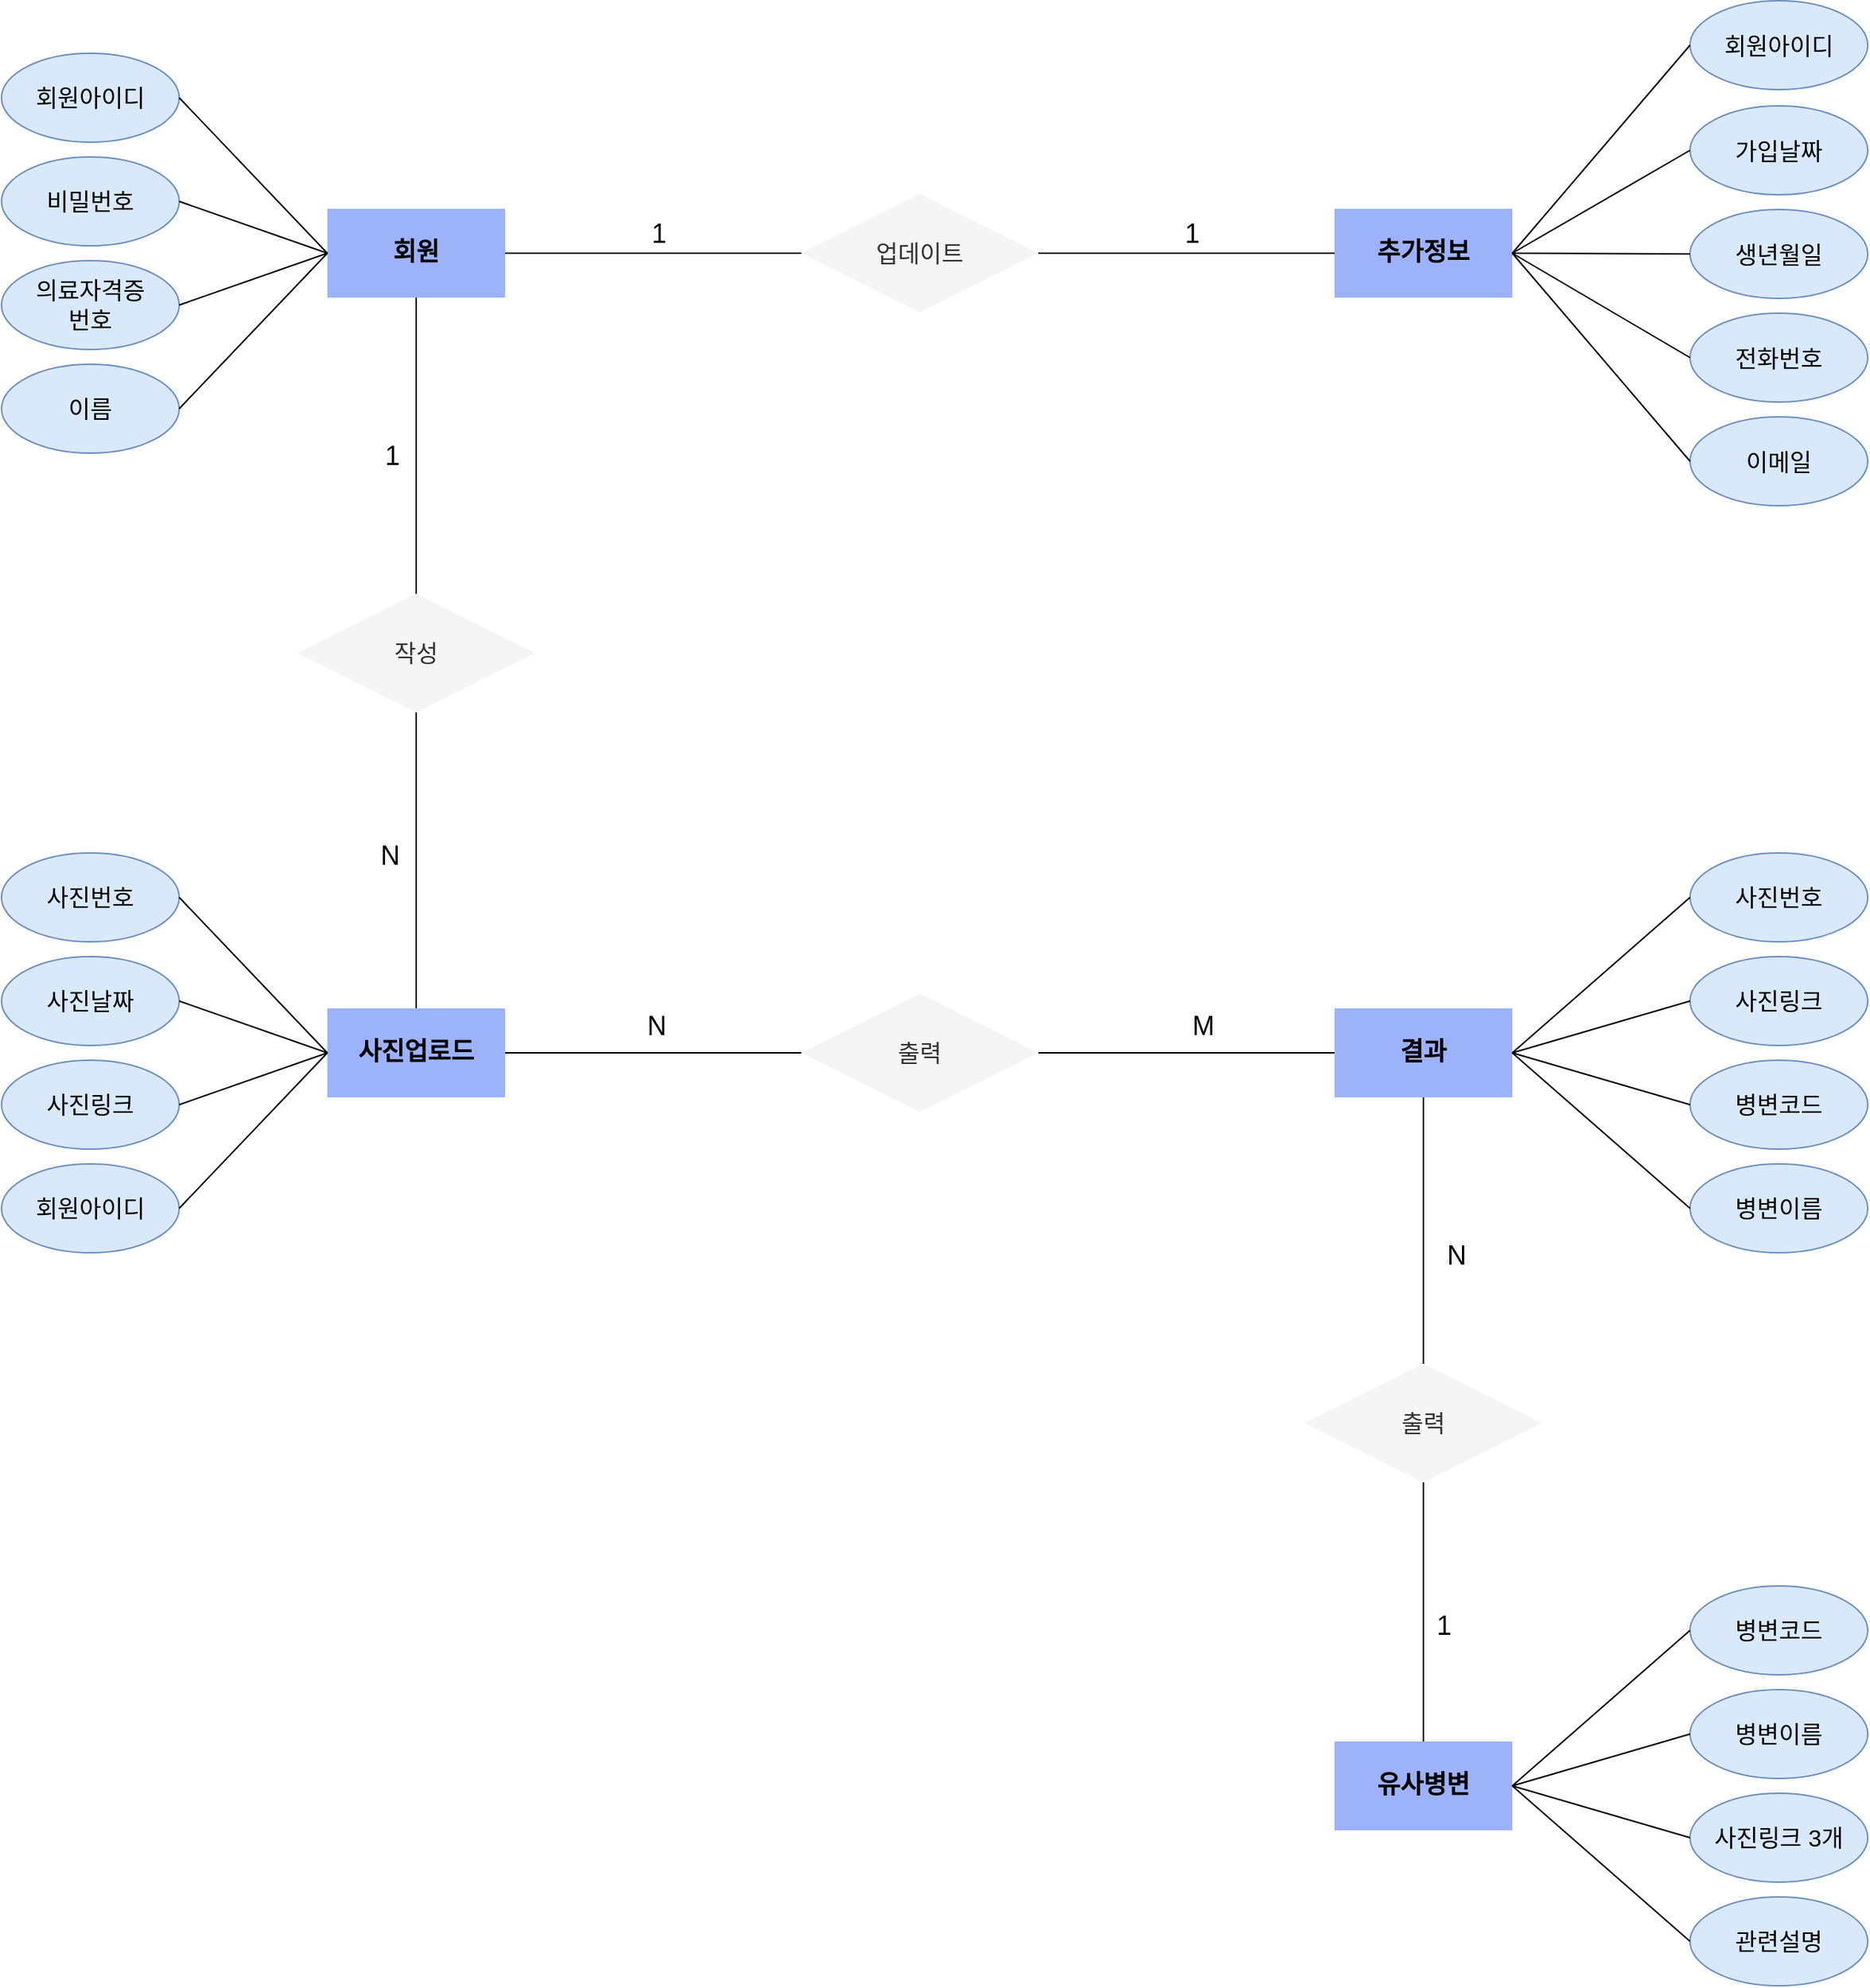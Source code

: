 <mxfile version="21.6.2" type="github">
  <diagram name="페이지-1" id="ZsXA97BigSt-bQZ7k6LO">
    <mxGraphModel dx="2582" dy="1338" grid="1" gridSize="10" guides="1" tooltips="1" connect="1" arrows="1" fold="1" page="1" pageScale="1" pageWidth="3300" pageHeight="2339" math="0" shadow="0">
      <root>
        <mxCell id="0" />
        <mxCell id="1" parent="0" />
        <mxCell id="SWG0Anp1lalEB30ZzXDK-2" value="업데이트" style="rhombus;whiteSpace=wrap;html=1;fillColor=#f5f5f5;fontColor=#333333;strokeColor=none;fontSize=16;" vertex="1" parent="1">
          <mxGeometry x="680" y="210" width="160" height="80" as="geometry" />
        </mxCell>
        <mxCell id="SWG0Anp1lalEB30ZzXDK-3" value="회원" style="rounded=0;whiteSpace=wrap;html=1;fillColor=#9CB3FC;strokeColor=none;fontSize=17;fontStyle=1" vertex="1" parent="1">
          <mxGeometry x="360" y="220" width="120" height="60" as="geometry" />
        </mxCell>
        <mxCell id="SWG0Anp1lalEB30ZzXDK-4" value="회원아이디" style="ellipse;whiteSpace=wrap;html=1;fillColor=#dae8fc;strokeColor=#6c8ebf;fontSize=16;" vertex="1" parent="1">
          <mxGeometry x="140" y="115" width="120" height="60" as="geometry" />
        </mxCell>
        <mxCell id="SWG0Anp1lalEB30ZzXDK-5" value="비밀번호" style="ellipse;whiteSpace=wrap;html=1;fillColor=#dae8fc;strokeColor=#6c8ebf;fontSize=16;" vertex="1" parent="1">
          <mxGeometry x="140" y="185" width="120" height="60" as="geometry" />
        </mxCell>
        <mxCell id="SWG0Anp1lalEB30ZzXDK-6" value="의료자격증&lt;br&gt;번호" style="ellipse;whiteSpace=wrap;html=1;fillColor=#dae8fc;strokeColor=#6c8ebf;fontSize=16;" vertex="1" parent="1">
          <mxGeometry x="140" y="255" width="120" height="60" as="geometry" />
        </mxCell>
        <mxCell id="SWG0Anp1lalEB30ZzXDK-7" value="이름" style="ellipse;whiteSpace=wrap;html=1;fillColor=#dae8fc;strokeColor=#6c8ebf;fontSize=16;" vertex="1" parent="1">
          <mxGeometry x="140" y="325" width="120" height="60" as="geometry" />
        </mxCell>
        <mxCell id="SWG0Anp1lalEB30ZzXDK-8" value="" style="endArrow=none;html=1;rounded=0;exitX=1;exitY=0.5;exitDx=0;exitDy=0;entryX=0;entryY=0.5;entryDx=0;entryDy=0;" edge="1" parent="1" source="SWG0Anp1lalEB30ZzXDK-4" target="SWG0Anp1lalEB30ZzXDK-3">
          <mxGeometry width="50" height="50" relative="1" as="geometry">
            <mxPoint x="300" y="190" as="sourcePoint" />
            <mxPoint x="350" y="140" as="targetPoint" />
          </mxGeometry>
        </mxCell>
        <mxCell id="SWG0Anp1lalEB30ZzXDK-9" value="" style="endArrow=none;html=1;rounded=0;exitX=1;exitY=0.5;exitDx=0;exitDy=0;entryX=0;entryY=0.5;entryDx=0;entryDy=0;" edge="1" parent="1" source="SWG0Anp1lalEB30ZzXDK-5" target="SWG0Anp1lalEB30ZzXDK-3">
          <mxGeometry width="50" height="50" relative="1" as="geometry">
            <mxPoint x="270" y="160" as="sourcePoint" />
            <mxPoint x="370" y="240" as="targetPoint" />
          </mxGeometry>
        </mxCell>
        <mxCell id="SWG0Anp1lalEB30ZzXDK-10" value="" style="endArrow=none;html=1;rounded=0;exitX=1;exitY=0.5;exitDx=0;exitDy=0;entryX=0;entryY=0.5;entryDx=0;entryDy=0;" edge="1" parent="1" source="SWG0Anp1lalEB30ZzXDK-6" target="SWG0Anp1lalEB30ZzXDK-3">
          <mxGeometry width="50" height="50" relative="1" as="geometry">
            <mxPoint x="280" y="170" as="sourcePoint" />
            <mxPoint x="380" y="250" as="targetPoint" />
          </mxGeometry>
        </mxCell>
        <mxCell id="SWG0Anp1lalEB30ZzXDK-11" value="" style="endArrow=none;html=1;rounded=0;exitX=1;exitY=0.5;exitDx=0;exitDy=0;entryX=0;entryY=0.5;entryDx=0;entryDy=0;" edge="1" parent="1" source="SWG0Anp1lalEB30ZzXDK-7" target="SWG0Anp1lalEB30ZzXDK-3">
          <mxGeometry width="50" height="50" relative="1" as="geometry">
            <mxPoint x="270" y="300" as="sourcePoint" />
            <mxPoint x="370" y="240" as="targetPoint" />
          </mxGeometry>
        </mxCell>
        <mxCell id="SWG0Anp1lalEB30ZzXDK-12" value="추가정보" style="rounded=0;whiteSpace=wrap;html=1;fillColor=#9CB3FC;strokeColor=none;fontSize=17;fontStyle=1" vertex="1" parent="1">
          <mxGeometry x="1040" y="220" width="120" height="60" as="geometry" />
        </mxCell>
        <mxCell id="SWG0Anp1lalEB30ZzXDK-13" value="사진업로드" style="rounded=0;whiteSpace=wrap;html=1;fillColor=#9CB3FC;strokeColor=none;fontSize=17;fontStyle=1" vertex="1" parent="1">
          <mxGeometry x="360" y="760" width="120" height="60" as="geometry" />
        </mxCell>
        <mxCell id="SWG0Anp1lalEB30ZzXDK-15" value="결과" style="rounded=0;whiteSpace=wrap;html=1;fillColor=#9CB3FC;strokeColor=none;fontSize=17;fontStyle=1" vertex="1" parent="1">
          <mxGeometry x="1040" y="760" width="120" height="60" as="geometry" />
        </mxCell>
        <mxCell id="SWG0Anp1lalEB30ZzXDK-16" value="유사병변" style="rounded=0;whiteSpace=wrap;html=1;fillColor=#9CB3FC;strokeColor=none;fontSize=17;fontStyle=1" vertex="1" parent="1">
          <mxGeometry x="1040" y="1255" width="120" height="60" as="geometry" />
        </mxCell>
        <mxCell id="SWG0Anp1lalEB30ZzXDK-17" value="가입날짜" style="ellipse;whiteSpace=wrap;html=1;fillColor=#dae8fc;strokeColor=#6c8ebf;fontSize=16;" vertex="1" parent="1">
          <mxGeometry x="1280" y="150.5" width="120" height="60" as="geometry" />
        </mxCell>
        <mxCell id="SWG0Anp1lalEB30ZzXDK-18" value="생년월일" style="ellipse;whiteSpace=wrap;html=1;fillColor=#dae8fc;strokeColor=#6c8ebf;fontSize=16;" vertex="1" parent="1">
          <mxGeometry x="1280" y="220.5" width="120" height="60" as="geometry" />
        </mxCell>
        <mxCell id="SWG0Anp1lalEB30ZzXDK-19" value="전화번호" style="ellipse;whiteSpace=wrap;html=1;fillColor=#dae8fc;strokeColor=#6c8ebf;fontSize=16;" vertex="1" parent="1">
          <mxGeometry x="1280" y="290.5" width="120" height="60" as="geometry" />
        </mxCell>
        <mxCell id="SWG0Anp1lalEB30ZzXDK-20" value="이메일" style="ellipse;whiteSpace=wrap;html=1;fillColor=#dae8fc;strokeColor=#6c8ebf;fontSize=16;" vertex="1" parent="1">
          <mxGeometry x="1280" y="360.5" width="120" height="60" as="geometry" />
        </mxCell>
        <mxCell id="SWG0Anp1lalEB30ZzXDK-21" value="" style="endArrow=none;html=1;rounded=0;entryX=0;entryY=0.5;entryDx=0;entryDy=0;exitX=1;exitY=0.5;exitDx=0;exitDy=0;" edge="1" parent="1" source="SWG0Anp1lalEB30ZzXDK-12" target="SWG0Anp1lalEB30ZzXDK-17">
          <mxGeometry width="50" height="50" relative="1" as="geometry">
            <mxPoint x="980" y="390" as="sourcePoint" />
            <mxPoint x="1030" y="340" as="targetPoint" />
          </mxGeometry>
        </mxCell>
        <mxCell id="SWG0Anp1lalEB30ZzXDK-22" value="" style="endArrow=none;html=1;rounded=0;entryX=0;entryY=0.5;entryDx=0;entryDy=0;exitX=1;exitY=0.5;exitDx=0;exitDy=0;" edge="1" parent="1" source="SWG0Anp1lalEB30ZzXDK-12" target="SWG0Anp1lalEB30ZzXDK-18">
          <mxGeometry width="50" height="50" relative="1" as="geometry">
            <mxPoint x="1170" y="260" as="sourcePoint" />
            <mxPoint x="1290" y="180" as="targetPoint" />
          </mxGeometry>
        </mxCell>
        <mxCell id="SWG0Anp1lalEB30ZzXDK-23" value="" style="endArrow=none;html=1;rounded=0;entryX=0;entryY=0.5;entryDx=0;entryDy=0;exitX=1;exitY=0.5;exitDx=0;exitDy=0;" edge="1" parent="1" source="SWG0Anp1lalEB30ZzXDK-12" target="SWG0Anp1lalEB30ZzXDK-19">
          <mxGeometry width="50" height="50" relative="1" as="geometry">
            <mxPoint x="1180" y="270" as="sourcePoint" />
            <mxPoint x="1300" y="190" as="targetPoint" />
          </mxGeometry>
        </mxCell>
        <mxCell id="SWG0Anp1lalEB30ZzXDK-24" value="" style="endArrow=none;html=1;rounded=0;entryX=0;entryY=0.5;entryDx=0;entryDy=0;exitX=1;exitY=0.5;exitDx=0;exitDy=0;" edge="1" parent="1" source="SWG0Anp1lalEB30ZzXDK-12" target="SWG0Anp1lalEB30ZzXDK-20">
          <mxGeometry width="50" height="50" relative="1" as="geometry">
            <mxPoint x="1190" y="280" as="sourcePoint" />
            <mxPoint x="1310" y="200" as="targetPoint" />
          </mxGeometry>
        </mxCell>
        <mxCell id="SWG0Anp1lalEB30ZzXDK-25" value="작성" style="rhombus;whiteSpace=wrap;html=1;fillColor=#f5f5f5;fontColor=#333333;strokeColor=none;fontSize=16;" vertex="1" parent="1">
          <mxGeometry x="340" y="480" width="160" height="80" as="geometry" />
        </mxCell>
        <mxCell id="SWG0Anp1lalEB30ZzXDK-26" value="사진번호" style="ellipse;whiteSpace=wrap;html=1;fillColor=#dae8fc;strokeColor=#6c8ebf;fontSize=16;" vertex="1" parent="1">
          <mxGeometry x="140" y="655" width="120" height="60" as="geometry" />
        </mxCell>
        <mxCell id="SWG0Anp1lalEB30ZzXDK-27" value="사진날짜" style="ellipse;whiteSpace=wrap;html=1;fillColor=#dae8fc;strokeColor=#6c8ebf;fontSize=16;" vertex="1" parent="1">
          <mxGeometry x="140" y="725" width="120" height="60" as="geometry" />
        </mxCell>
        <mxCell id="SWG0Anp1lalEB30ZzXDK-28" value="사진링크" style="ellipse;whiteSpace=wrap;html=1;fillColor=#dae8fc;strokeColor=#6c8ebf;fontSize=16;" vertex="1" parent="1">
          <mxGeometry x="140" y="795" width="120" height="60" as="geometry" />
        </mxCell>
        <mxCell id="SWG0Anp1lalEB30ZzXDK-29" value="회원아이디" style="ellipse;whiteSpace=wrap;html=1;fillColor=#dae8fc;strokeColor=#6c8ebf;fontSize=16;" vertex="1" parent="1">
          <mxGeometry x="140" y="865" width="120" height="60" as="geometry" />
        </mxCell>
        <mxCell id="SWG0Anp1lalEB30ZzXDK-30" value="" style="endArrow=none;html=1;rounded=0;entryX=1;entryY=0.5;entryDx=0;entryDy=0;exitX=0;exitY=0.5;exitDx=0;exitDy=0;" edge="1" parent="1" source="SWG0Anp1lalEB30ZzXDK-13" target="SWG0Anp1lalEB30ZzXDK-26">
          <mxGeometry width="50" height="50" relative="1" as="geometry">
            <mxPoint x="650" y="780" as="sourcePoint" />
            <mxPoint x="700" y="730" as="targetPoint" />
          </mxGeometry>
        </mxCell>
        <mxCell id="SWG0Anp1lalEB30ZzXDK-32" value="" style="endArrow=none;html=1;rounded=0;entryX=1;entryY=0.5;entryDx=0;entryDy=0;exitX=0;exitY=0.5;exitDx=0;exitDy=0;" edge="1" parent="1" source="SWG0Anp1lalEB30ZzXDK-13" target="SWG0Anp1lalEB30ZzXDK-27">
          <mxGeometry width="50" height="50" relative="1" as="geometry">
            <mxPoint x="300" y="810" as="sourcePoint" />
            <mxPoint x="270" y="690" as="targetPoint" />
          </mxGeometry>
        </mxCell>
        <mxCell id="SWG0Anp1lalEB30ZzXDK-33" value="" style="endArrow=none;html=1;rounded=0;entryX=1;entryY=0.5;entryDx=0;entryDy=0;exitX=0;exitY=0.5;exitDx=0;exitDy=0;" edge="1" parent="1" source="SWG0Anp1lalEB30ZzXDK-13" target="SWG0Anp1lalEB30ZzXDK-28">
          <mxGeometry width="50" height="50" relative="1" as="geometry">
            <mxPoint x="380" y="810" as="sourcePoint" />
            <mxPoint x="280" y="700" as="targetPoint" />
          </mxGeometry>
        </mxCell>
        <mxCell id="SWG0Anp1lalEB30ZzXDK-34" value="" style="endArrow=none;html=1;rounded=0;entryX=1;entryY=0.5;entryDx=0;entryDy=0;exitX=0;exitY=0.5;exitDx=0;exitDy=0;" edge="1" parent="1" source="SWG0Anp1lalEB30ZzXDK-13" target="SWG0Anp1lalEB30ZzXDK-29">
          <mxGeometry width="50" height="50" relative="1" as="geometry">
            <mxPoint x="390" y="820" as="sourcePoint" />
            <mxPoint x="290" y="710" as="targetPoint" />
          </mxGeometry>
        </mxCell>
        <mxCell id="SWG0Anp1lalEB30ZzXDK-35" value="출력" style="rhombus;whiteSpace=wrap;html=1;fillColor=#f5f5f5;fontColor=#333333;strokeColor=none;fontSize=16;" vertex="1" parent="1">
          <mxGeometry x="680" y="750" width="160" height="80" as="geometry" />
        </mxCell>
        <mxCell id="SWG0Anp1lalEB30ZzXDK-36" value="사진번호" style="ellipse;whiteSpace=wrap;html=1;fillColor=#dae8fc;strokeColor=#6c8ebf;fontSize=16;" vertex="1" parent="1">
          <mxGeometry x="1280" y="655" width="120" height="60" as="geometry" />
        </mxCell>
        <mxCell id="SWG0Anp1lalEB30ZzXDK-37" value="사진링크" style="ellipse;whiteSpace=wrap;html=1;fillColor=#dae8fc;strokeColor=#6c8ebf;fontSize=16;" vertex="1" parent="1">
          <mxGeometry x="1280" y="725" width="120" height="60" as="geometry" />
        </mxCell>
        <mxCell id="SWG0Anp1lalEB30ZzXDK-38" value="병변코드" style="ellipse;whiteSpace=wrap;html=1;fillColor=#dae8fc;strokeColor=#6c8ebf;fontSize=16;" vertex="1" parent="1">
          <mxGeometry x="1280" y="795" width="120" height="60" as="geometry" />
        </mxCell>
        <mxCell id="SWG0Anp1lalEB30ZzXDK-39" value="병변이름" style="ellipse;whiteSpace=wrap;html=1;fillColor=#dae8fc;strokeColor=#6c8ebf;fontSize=16;" vertex="1" parent="1">
          <mxGeometry x="1280" y="865" width="120" height="60" as="geometry" />
        </mxCell>
        <mxCell id="SWG0Anp1lalEB30ZzXDK-40" value="" style="endArrow=none;html=1;rounded=0;entryX=0;entryY=0.5;entryDx=0;entryDy=0;exitX=1;exitY=0.5;exitDx=0;exitDy=0;" edge="1" parent="1" source="SWG0Anp1lalEB30ZzXDK-15" target="SWG0Anp1lalEB30ZzXDK-36">
          <mxGeometry width="50" height="50" relative="1" as="geometry">
            <mxPoint x="1000" y="680" as="sourcePoint" />
            <mxPoint x="1220" y="620" as="targetPoint" />
          </mxGeometry>
        </mxCell>
        <mxCell id="SWG0Anp1lalEB30ZzXDK-41" value="" style="endArrow=none;html=1;rounded=0;entryX=0;entryY=0.5;entryDx=0;entryDy=0;exitX=1;exitY=0.5;exitDx=0;exitDy=0;" edge="1" parent="1" source="SWG0Anp1lalEB30ZzXDK-15" target="SWG0Anp1lalEB30ZzXDK-37">
          <mxGeometry width="50" height="50" relative="1" as="geometry">
            <mxPoint x="1170" y="800" as="sourcePoint" />
            <mxPoint x="1290" y="660" as="targetPoint" />
          </mxGeometry>
        </mxCell>
        <mxCell id="SWG0Anp1lalEB30ZzXDK-42" value="" style="endArrow=none;html=1;rounded=0;entryX=0;entryY=0.5;entryDx=0;entryDy=0;exitX=1;exitY=0.5;exitDx=0;exitDy=0;" edge="1" parent="1" source="SWG0Anp1lalEB30ZzXDK-15" target="SWG0Anp1lalEB30ZzXDK-38">
          <mxGeometry width="50" height="50" relative="1" as="geometry">
            <mxPoint x="1170" y="790" as="sourcePoint" />
            <mxPoint x="1290" y="730" as="targetPoint" />
          </mxGeometry>
        </mxCell>
        <mxCell id="SWG0Anp1lalEB30ZzXDK-43" value="" style="endArrow=none;html=1;rounded=0;entryX=0;entryY=0.5;entryDx=0;entryDy=0;exitX=1;exitY=0.5;exitDx=0;exitDy=0;" edge="1" parent="1" source="SWG0Anp1lalEB30ZzXDK-15" target="SWG0Anp1lalEB30ZzXDK-39">
          <mxGeometry width="50" height="50" relative="1" as="geometry">
            <mxPoint x="1170" y="800" as="sourcePoint" />
            <mxPoint x="1290" y="800" as="targetPoint" />
          </mxGeometry>
        </mxCell>
        <mxCell id="SWG0Anp1lalEB30ZzXDK-45" value="병변코드" style="ellipse;whiteSpace=wrap;html=1;fillColor=#dae8fc;strokeColor=#6c8ebf;fontSize=16;" vertex="1" parent="1">
          <mxGeometry x="1280" y="1150" width="120" height="60" as="geometry" />
        </mxCell>
        <mxCell id="SWG0Anp1lalEB30ZzXDK-47" value="병변이름" style="ellipse;whiteSpace=wrap;html=1;fillColor=#dae8fc;strokeColor=#6c8ebf;fontSize=16;" vertex="1" parent="1">
          <mxGeometry x="1280" y="1220" width="120" height="60" as="geometry" />
        </mxCell>
        <mxCell id="SWG0Anp1lalEB30ZzXDK-48" value="사진링크 3개" style="ellipse;whiteSpace=wrap;html=1;fillColor=#dae8fc;strokeColor=#6c8ebf;fontSize=16;" vertex="1" parent="1">
          <mxGeometry x="1280" y="1290" width="120" height="60" as="geometry" />
        </mxCell>
        <mxCell id="SWG0Anp1lalEB30ZzXDK-49" value="관련설명" style="ellipse;whiteSpace=wrap;html=1;fillColor=#dae8fc;strokeColor=#6c8ebf;fontSize=16;" vertex="1" parent="1">
          <mxGeometry x="1280" y="1360" width="120" height="60" as="geometry" />
        </mxCell>
        <mxCell id="SWG0Anp1lalEB30ZzXDK-50" value="" style="endArrow=none;html=1;rounded=0;entryX=0;entryY=0.5;entryDx=0;entryDy=0;exitX=1;exitY=0.5;exitDx=0;exitDy=0;" edge="1" parent="1" source="SWG0Anp1lalEB30ZzXDK-16" target="SWG0Anp1lalEB30ZzXDK-45">
          <mxGeometry width="50" height="50" relative="1" as="geometry">
            <mxPoint x="1160" y="1235" as="sourcePoint" />
            <mxPoint x="1290" y="1080" as="targetPoint" />
          </mxGeometry>
        </mxCell>
        <mxCell id="SWG0Anp1lalEB30ZzXDK-51" value="" style="endArrow=none;html=1;rounded=0;entryX=0;entryY=0.5;entryDx=0;entryDy=0;exitX=1;exitY=0.5;exitDx=0;exitDy=0;" edge="1" parent="1" source="SWG0Anp1lalEB30ZzXDK-16" target="SWG0Anp1lalEB30ZzXDK-47">
          <mxGeometry width="50" height="50" relative="1" as="geometry">
            <mxPoint x="1170" y="1295" as="sourcePoint" />
            <mxPoint x="1290" y="1205" as="targetPoint" />
          </mxGeometry>
        </mxCell>
        <mxCell id="SWG0Anp1lalEB30ZzXDK-52" value="" style="endArrow=none;html=1;rounded=0;entryX=0;entryY=0.5;entryDx=0;entryDy=0;exitX=1;exitY=0.5;exitDx=0;exitDy=0;" edge="1" parent="1" source="SWG0Anp1lalEB30ZzXDK-16" target="SWG0Anp1lalEB30ZzXDK-48">
          <mxGeometry width="50" height="50" relative="1" as="geometry">
            <mxPoint x="1200" y="1315" as="sourcePoint" />
            <mxPoint x="1290" y="1275" as="targetPoint" />
          </mxGeometry>
        </mxCell>
        <mxCell id="SWG0Anp1lalEB30ZzXDK-53" value="" style="endArrow=none;html=1;rounded=0;entryX=0;entryY=0.5;entryDx=0;entryDy=0;exitX=1;exitY=0.5;exitDx=0;exitDy=0;" edge="1" parent="1" source="SWG0Anp1lalEB30ZzXDK-16" target="SWG0Anp1lalEB30ZzXDK-49">
          <mxGeometry width="50" height="50" relative="1" as="geometry">
            <mxPoint x="1180" y="1305" as="sourcePoint" />
            <mxPoint x="1300" y="1285" as="targetPoint" />
          </mxGeometry>
        </mxCell>
        <mxCell id="SWG0Anp1lalEB30ZzXDK-54" value="출력" style="rhombus;whiteSpace=wrap;html=1;fillColor=#f5f5f5;fontColor=#333333;strokeColor=none;fontSize=16;" vertex="1" parent="1">
          <mxGeometry x="1020" y="1000" width="160" height="80" as="geometry" />
        </mxCell>
        <mxCell id="SWG0Anp1lalEB30ZzXDK-56" value="" style="endArrow=none;html=1;rounded=0;entryX=0;entryY=0.5;entryDx=0;entryDy=0;exitX=1;exitY=0.5;exitDx=0;exitDy=0;" edge="1" parent="1" source="SWG0Anp1lalEB30ZzXDK-2" target="SWG0Anp1lalEB30ZzXDK-12">
          <mxGeometry relative="1" as="geometry">
            <mxPoint x="800" y="300" as="sourcePoint" />
            <mxPoint x="960" y="300" as="targetPoint" />
          </mxGeometry>
        </mxCell>
        <mxCell id="SWG0Anp1lalEB30ZzXDK-57" value="1" style="resizable=0;html=1;whiteSpace=wrap;align=right;verticalAlign=bottom;fontSize=18;" connectable="0" vertex="1" parent="SWG0Anp1lalEB30ZzXDK-56">
          <mxGeometry x="1" relative="1" as="geometry">
            <mxPoint x="-90" as="offset" />
          </mxGeometry>
        </mxCell>
        <mxCell id="SWG0Anp1lalEB30ZzXDK-58" value="" style="endArrow=none;html=1;rounded=0;entryX=0;entryY=0.5;entryDx=0;entryDy=0;exitX=1;exitY=0.5;exitDx=0;exitDy=0;" edge="1" parent="1" source="SWG0Anp1lalEB30ZzXDK-3" target="SWG0Anp1lalEB30ZzXDK-2">
          <mxGeometry relative="1" as="geometry">
            <mxPoint x="520" y="324.17" as="sourcePoint" />
            <mxPoint x="720" y="324.17" as="targetPoint" />
          </mxGeometry>
        </mxCell>
        <mxCell id="SWG0Anp1lalEB30ZzXDK-59" value="1" style="resizable=0;html=1;whiteSpace=wrap;align=right;verticalAlign=bottom;fontSize=18;" connectable="0" vertex="1" parent="SWG0Anp1lalEB30ZzXDK-58">
          <mxGeometry x="1" relative="1" as="geometry">
            <mxPoint x="-90" as="offset" />
          </mxGeometry>
        </mxCell>
        <mxCell id="SWG0Anp1lalEB30ZzXDK-60" value="" style="endArrow=none;html=1;rounded=0;entryX=0.5;entryY=0;entryDx=0;entryDy=0;exitX=0.5;exitY=1;exitDx=0;exitDy=0;" edge="1" parent="1" source="SWG0Anp1lalEB30ZzXDK-3" target="SWG0Anp1lalEB30ZzXDK-25">
          <mxGeometry relative="1" as="geometry">
            <mxPoint x="490" y="260" as="sourcePoint" />
            <mxPoint x="690" y="260" as="targetPoint" />
          </mxGeometry>
        </mxCell>
        <mxCell id="SWG0Anp1lalEB30ZzXDK-61" value="1" style="resizable=0;html=1;whiteSpace=wrap;align=right;verticalAlign=bottom;fontSize=18;" connectable="0" vertex="1" parent="SWG0Anp1lalEB30ZzXDK-60">
          <mxGeometry x="1" relative="1" as="geometry">
            <mxPoint x="-10" y="-80" as="offset" />
          </mxGeometry>
        </mxCell>
        <mxCell id="SWG0Anp1lalEB30ZzXDK-62" value="" style="endArrow=none;html=1;rounded=0;entryX=0.5;entryY=0;entryDx=0;entryDy=0;exitX=0.5;exitY=1;exitDx=0;exitDy=0;" edge="1" parent="1" source="SWG0Anp1lalEB30ZzXDK-25" target="SWG0Anp1lalEB30ZzXDK-13">
          <mxGeometry relative="1" as="geometry">
            <mxPoint x="450" y="540" as="sourcePoint" />
            <mxPoint x="610" y="540" as="targetPoint" />
          </mxGeometry>
        </mxCell>
        <mxCell id="SWG0Anp1lalEB30ZzXDK-63" value="N" style="resizable=0;html=1;whiteSpace=wrap;align=right;verticalAlign=bottom;fontSize=18;" connectable="0" vertex="1" parent="SWG0Anp1lalEB30ZzXDK-62">
          <mxGeometry x="1" relative="1" as="geometry">
            <mxPoint x="-10" y="-90" as="offset" />
          </mxGeometry>
        </mxCell>
        <mxCell id="SWG0Anp1lalEB30ZzXDK-64" value="" style="endArrow=none;html=1;rounded=0;entryX=1;entryY=0.5;entryDx=0;entryDy=0;exitX=0;exitY=0.5;exitDx=0;exitDy=0;" edge="1" parent="1" source="SWG0Anp1lalEB30ZzXDK-35" target="SWG0Anp1lalEB30ZzXDK-13">
          <mxGeometry relative="1" as="geometry">
            <mxPoint x="430" y="570" as="sourcePoint" />
            <mxPoint x="430" y="770" as="targetPoint" />
          </mxGeometry>
        </mxCell>
        <mxCell id="SWG0Anp1lalEB30ZzXDK-65" value="N" style="resizable=0;html=1;whiteSpace=wrap;align=right;verticalAlign=bottom;fontSize=18;" connectable="0" vertex="1" parent="SWG0Anp1lalEB30ZzXDK-64">
          <mxGeometry x="1" relative="1" as="geometry">
            <mxPoint x="110" y="-5" as="offset" />
          </mxGeometry>
        </mxCell>
        <mxCell id="SWG0Anp1lalEB30ZzXDK-66" value="" style="endArrow=none;html=1;rounded=0;entryX=1;entryY=0.5;entryDx=0;entryDy=0;exitX=0;exitY=0.5;exitDx=0;exitDy=0;" edge="1" parent="1" source="SWG0Anp1lalEB30ZzXDK-15" target="SWG0Anp1lalEB30ZzXDK-35">
          <mxGeometry relative="1" as="geometry">
            <mxPoint x="1000" y="790" as="sourcePoint" />
            <mxPoint x="940" y="810" as="targetPoint" />
          </mxGeometry>
        </mxCell>
        <mxCell id="SWG0Anp1lalEB30ZzXDK-67" value="M" style="resizable=0;html=1;whiteSpace=wrap;align=right;verticalAlign=bottom;fontSize=18;" connectable="0" vertex="1" parent="SWG0Anp1lalEB30ZzXDK-66">
          <mxGeometry x="1" relative="1" as="geometry">
            <mxPoint x="120" y="-5" as="offset" />
          </mxGeometry>
        </mxCell>
        <mxCell id="SWG0Anp1lalEB30ZzXDK-68" value="" style="endArrow=none;html=1;rounded=0;entryX=0.5;entryY=1;entryDx=0;entryDy=0;exitX=0.5;exitY=0;exitDx=0;exitDy=0;" edge="1" parent="1" source="SWG0Anp1lalEB30ZzXDK-54" target="SWG0Anp1lalEB30ZzXDK-15">
          <mxGeometry relative="1" as="geometry">
            <mxPoint x="990" y="950" as="sourcePoint" />
            <mxPoint x="790" y="950" as="targetPoint" />
          </mxGeometry>
        </mxCell>
        <mxCell id="SWG0Anp1lalEB30ZzXDK-69" value="N" style="resizable=0;html=1;whiteSpace=wrap;align=right;verticalAlign=bottom;fontSize=18;" connectable="0" vertex="1" parent="SWG0Anp1lalEB30ZzXDK-68">
          <mxGeometry x="1" relative="1" as="geometry">
            <mxPoint x="30" y="120" as="offset" />
          </mxGeometry>
        </mxCell>
        <mxCell id="SWG0Anp1lalEB30ZzXDK-71" value="" style="endArrow=none;html=1;rounded=0;entryX=0.5;entryY=0;entryDx=0;entryDy=0;" edge="1" parent="1" source="SWG0Anp1lalEB30ZzXDK-54" target="SWG0Anp1lalEB30ZzXDK-16">
          <mxGeometry relative="1" as="geometry">
            <mxPoint x="1050" y="800" as="sourcePoint" />
            <mxPoint x="850" y="800" as="targetPoint" />
          </mxGeometry>
        </mxCell>
        <mxCell id="SWG0Anp1lalEB30ZzXDK-72" value="1" style="resizable=0;html=1;whiteSpace=wrap;align=right;verticalAlign=bottom;fontSize=18;" connectable="0" vertex="1" parent="SWG0Anp1lalEB30ZzXDK-71">
          <mxGeometry x="1" relative="1" as="geometry">
            <mxPoint x="20" y="-65" as="offset" />
          </mxGeometry>
        </mxCell>
        <mxCell id="SWG0Anp1lalEB30ZzXDK-73" value="회원아이디" style="ellipse;whiteSpace=wrap;html=1;fillColor=#dae8fc;strokeColor=#6c8ebf;fontSize=16;" vertex="1" parent="1">
          <mxGeometry x="1280" y="79.5" width="120" height="60" as="geometry" />
        </mxCell>
        <mxCell id="SWG0Anp1lalEB30ZzXDK-74" value="" style="endArrow=none;html=1;rounded=0;entryX=0;entryY=0.5;entryDx=0;entryDy=0;exitX=1;exitY=0.5;exitDx=0;exitDy=0;" edge="1" parent="1" source="SWG0Anp1lalEB30ZzXDK-12" target="SWG0Anp1lalEB30ZzXDK-73">
          <mxGeometry width="50" height="50" relative="1" as="geometry">
            <mxPoint x="1170" y="260" as="sourcePoint" />
            <mxPoint x="1290" y="155" as="targetPoint" />
          </mxGeometry>
        </mxCell>
      </root>
    </mxGraphModel>
  </diagram>
</mxfile>
